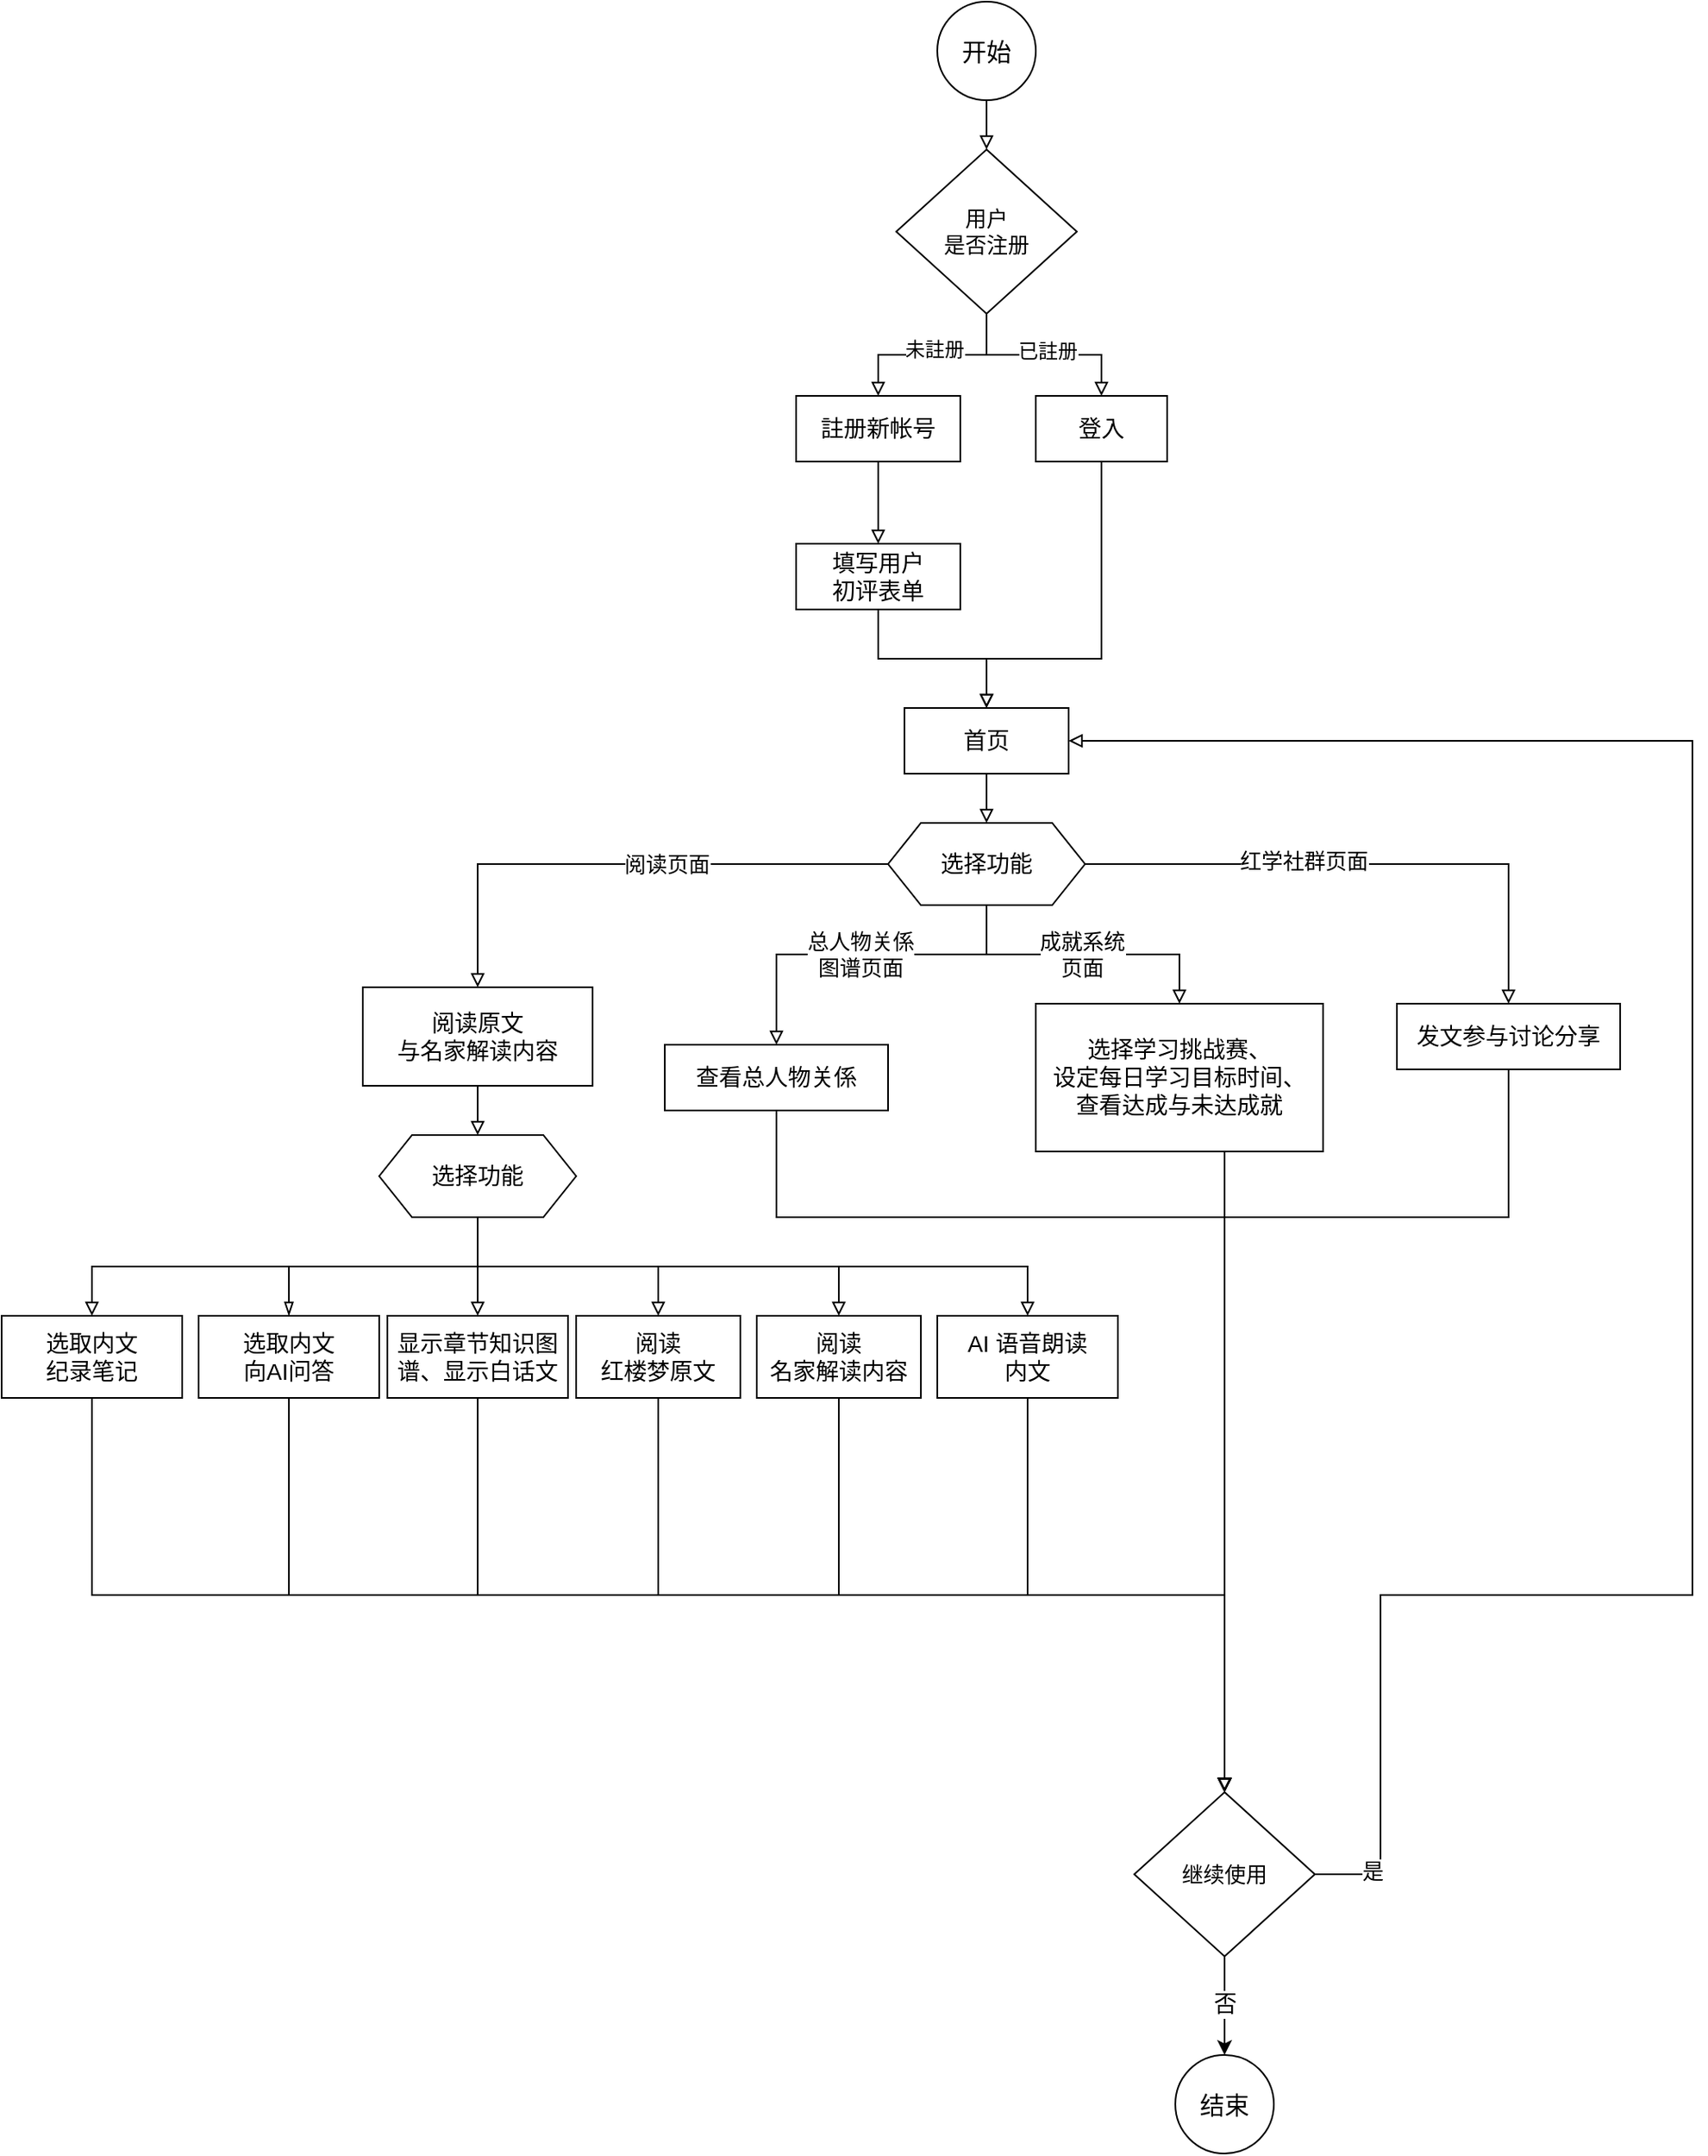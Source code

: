 <mxfile version="27.1.5">
  <diagram id="C5RBs43oDa-KdzZeNtuy" name="Page-1">
    <mxGraphModel dx="1869" dy="527" grid="1" gridSize="10" guides="1" tooltips="1" connect="1" arrows="1" fold="1" page="1" pageScale="1" pageWidth="827" pageHeight="1169" math="0" shadow="0">
      <root>
        <mxCell id="WIyWlLk6GJQsqaUBKTNV-0" />
        <mxCell id="WIyWlLk6GJQsqaUBKTNV-1" parent="WIyWlLk6GJQsqaUBKTNV-0" />
        <mxCell id="dTAbwR4VxmhvnjGhccSg-2" style="edgeStyle=orthogonalEdgeStyle;rounded=0;orthogonalLoop=1;jettySize=auto;html=1;exitX=0.5;exitY=1;exitDx=0;exitDy=0;entryX=0.5;entryY=0;entryDx=0;entryDy=0;endArrow=block;endFill=0;fontFamily=Helvetica;" parent="WIyWlLk6GJQsqaUBKTNV-1" source="dTAbwR4VxmhvnjGhccSg-0" target="dTAbwR4VxmhvnjGhccSg-1" edge="1">
          <mxGeometry relative="1" as="geometry" />
        </mxCell>
        <mxCell id="dTAbwR4VxmhvnjGhccSg-0" value="&lt;font style=&quot;font-size: 15px;&quot;&gt;开始&lt;/font&gt;" style="ellipse;whiteSpace=wrap;html=1;fontFamily=Helvetica;" parent="WIyWlLk6GJQsqaUBKTNV-1" vertex="1">
          <mxGeometry x="400" y="20" width="60" height="60" as="geometry" />
        </mxCell>
        <mxCell id="dTAbwR4VxmhvnjGhccSg-5" style="edgeStyle=orthogonalEdgeStyle;rounded=0;orthogonalLoop=1;jettySize=auto;html=1;exitX=0.5;exitY=1;exitDx=0;exitDy=0;entryX=0.5;entryY=0;entryDx=0;entryDy=0;endArrow=block;endFill=0;fontFamily=Helvetica;" parent="WIyWlLk6GJQsqaUBKTNV-1" source="dTAbwR4VxmhvnjGhccSg-1" target="dTAbwR4VxmhvnjGhccSg-3" edge="1">
          <mxGeometry relative="1" as="geometry" />
        </mxCell>
        <mxCell id="dTAbwR4VxmhvnjGhccSg-7" value="&lt;font style=&quot;font-size: 12px;&quot;&gt;已註册&lt;/font&gt;" style="edgeLabel;html=1;align=center;verticalAlign=middle;resizable=0;points=[];fontSize=12;fontFamily=Helvetica;" parent="dTAbwR4VxmhvnjGhccSg-5" vertex="1" connectable="0">
          <mxGeometry x="0.033" y="2" relative="1" as="geometry">
            <mxPoint as="offset" />
          </mxGeometry>
        </mxCell>
        <mxCell id="dTAbwR4VxmhvnjGhccSg-6" style="edgeStyle=orthogonalEdgeStyle;rounded=0;orthogonalLoop=1;jettySize=auto;html=1;exitX=0.5;exitY=1;exitDx=0;exitDy=0;entryX=0.5;entryY=0;entryDx=0;entryDy=0;endArrow=block;endFill=0;fontFamily=Helvetica;" parent="WIyWlLk6GJQsqaUBKTNV-1" source="dTAbwR4VxmhvnjGhccSg-1" target="dTAbwR4VxmhvnjGhccSg-4" edge="1">
          <mxGeometry relative="1" as="geometry" />
        </mxCell>
        <mxCell id="dTAbwR4VxmhvnjGhccSg-8" value="&lt;font style=&quot;font-size: 12px;&quot;&gt;未註册&lt;/font&gt;" style="edgeLabel;html=1;align=center;verticalAlign=middle;resizable=0;points=[];fontSize=12;fontFamily=Helvetica;" parent="dTAbwR4VxmhvnjGhccSg-6" vertex="1" connectable="0">
          <mxGeometry x="-0.017" y="-3" relative="1" as="geometry">
            <mxPoint as="offset" />
          </mxGeometry>
        </mxCell>
        <mxCell id="dTAbwR4VxmhvnjGhccSg-1" value="&lt;span style=&quot;font-size: 13px;&quot;&gt;用户&lt;br&gt;是否注册&lt;/span&gt;" style="rhombus;whiteSpace=wrap;html=1;fontFamily=Helvetica;" parent="WIyWlLk6GJQsqaUBKTNV-1" vertex="1">
          <mxGeometry x="375" y="110" width="110" height="100" as="geometry" />
        </mxCell>
        <mxCell id="dTAbwR4VxmhvnjGhccSg-13" style="edgeStyle=orthogonalEdgeStyle;rounded=0;orthogonalLoop=1;jettySize=auto;html=1;exitX=0.5;exitY=1;exitDx=0;exitDy=0;entryX=0.5;entryY=0;entryDx=0;entryDy=0;endArrow=block;endFill=0;fontFamily=Helvetica;" parent="WIyWlLk6GJQsqaUBKTNV-1" source="dTAbwR4VxmhvnjGhccSg-3" target="dTAbwR4VxmhvnjGhccSg-12" edge="1">
          <mxGeometry relative="1" as="geometry">
            <Array as="points">
              <mxPoint x="500" y="420" />
              <mxPoint x="430" y="420" />
            </Array>
          </mxGeometry>
        </mxCell>
        <mxCell id="dTAbwR4VxmhvnjGhccSg-3" value="&lt;font style=&quot;font-size: 14px;&quot;&gt;登入&lt;/font&gt;" style="rounded=0;whiteSpace=wrap;html=1;fontFamily=Helvetica;" parent="WIyWlLk6GJQsqaUBKTNV-1" vertex="1">
          <mxGeometry x="460" y="260" width="80" height="40" as="geometry" />
        </mxCell>
        <mxCell id="dTAbwR4VxmhvnjGhccSg-11" style="edgeStyle=orthogonalEdgeStyle;rounded=0;orthogonalLoop=1;jettySize=auto;html=1;exitX=0.5;exitY=1;exitDx=0;exitDy=0;entryX=0.5;entryY=0;entryDx=0;entryDy=0;endArrow=block;endFill=0;fontFamily=Helvetica;" parent="WIyWlLk6GJQsqaUBKTNV-1" source="dTAbwR4VxmhvnjGhccSg-4" target="dTAbwR4VxmhvnjGhccSg-10" edge="1">
          <mxGeometry relative="1" as="geometry" />
        </mxCell>
        <mxCell id="dTAbwR4VxmhvnjGhccSg-4" value="&lt;span style=&quot;font-size: 14px;&quot;&gt;註册新帐号&lt;/span&gt;" style="rounded=0;whiteSpace=wrap;html=1;fontFamily=Helvetica;" parent="WIyWlLk6GJQsqaUBKTNV-1" vertex="1">
          <mxGeometry x="314" y="260" width="100" height="40" as="geometry" />
        </mxCell>
        <mxCell id="dTAbwR4VxmhvnjGhccSg-14" style="edgeStyle=orthogonalEdgeStyle;rounded=0;orthogonalLoop=1;jettySize=auto;html=1;exitX=0.5;exitY=1;exitDx=0;exitDy=0;entryX=0.5;entryY=0;entryDx=0;entryDy=0;endArrow=block;endFill=0;fontFamily=Helvetica;" parent="WIyWlLk6GJQsqaUBKTNV-1" source="dTAbwR4VxmhvnjGhccSg-10" target="dTAbwR4VxmhvnjGhccSg-12" edge="1">
          <mxGeometry relative="1" as="geometry" />
        </mxCell>
        <mxCell id="dTAbwR4VxmhvnjGhccSg-10" value="&lt;span style=&quot;font-size: 14px;&quot;&gt;填写用户&lt;br&gt;初评表单&lt;/span&gt;" style="rounded=0;whiteSpace=wrap;html=1;fontFamily=Helvetica;" parent="WIyWlLk6GJQsqaUBKTNV-1" vertex="1">
          <mxGeometry x="314" y="350" width="100" height="40" as="geometry" />
        </mxCell>
        <mxCell id="dTAbwR4VxmhvnjGhccSg-16" style="edgeStyle=orthogonalEdgeStyle;rounded=0;orthogonalLoop=1;jettySize=auto;html=1;exitX=0.5;exitY=1;exitDx=0;exitDy=0;entryX=0.5;entryY=0;entryDx=0;entryDy=0;endArrow=block;endFill=0;fontFamily=Helvetica;" parent="WIyWlLk6GJQsqaUBKTNV-1" source="dTAbwR4VxmhvnjGhccSg-12" target="dTAbwR4VxmhvnjGhccSg-15" edge="1">
          <mxGeometry relative="1" as="geometry" />
        </mxCell>
        <mxCell id="dTAbwR4VxmhvnjGhccSg-12" value="&lt;span style=&quot;font-size: 14px;&quot;&gt;首页&lt;/span&gt;" style="rounded=0;whiteSpace=wrap;html=1;fontFamily=Helvetica;" parent="WIyWlLk6GJQsqaUBKTNV-1" vertex="1">
          <mxGeometry x="380" y="450" width="100" height="40" as="geometry" />
        </mxCell>
        <mxCell id="dTAbwR4VxmhvnjGhccSg-19" style="edgeStyle=orthogonalEdgeStyle;rounded=0;orthogonalLoop=1;jettySize=auto;html=1;exitX=0;exitY=0.5;exitDx=0;exitDy=0;entryX=0.5;entryY=0;entryDx=0;entryDy=0;endArrow=block;endFill=0;fontFamily=Helvetica;" parent="WIyWlLk6GJQsqaUBKTNV-1" source="dTAbwR4VxmhvnjGhccSg-15" target="dTAbwR4VxmhvnjGhccSg-18" edge="1">
          <mxGeometry relative="1" as="geometry" />
        </mxCell>
        <mxCell id="dTAbwR4VxmhvnjGhccSg-20" value="&lt;font style=&quot;font-size: 13px;&quot;&gt;阅读页面&lt;/font&gt;" style="edgeLabel;html=1;align=center;verticalAlign=middle;resizable=0;points=[];fontFamily=Helvetica;" parent="dTAbwR4VxmhvnjGhccSg-19" vertex="1" connectable="0">
          <mxGeometry x="-0.166" relative="1" as="geometry">
            <mxPoint as="offset" />
          </mxGeometry>
        </mxCell>
        <mxCell id="dTAbwR4VxmhvnjGhccSg-36" style="edgeStyle=orthogonalEdgeStyle;rounded=0;orthogonalLoop=1;jettySize=auto;html=1;exitX=0.5;exitY=1;exitDx=0;exitDy=0;entryX=0.5;entryY=0;entryDx=0;entryDy=0;endArrow=block;endFill=0;fontFamily=Helvetica;" parent="WIyWlLk6GJQsqaUBKTNV-1" source="dTAbwR4VxmhvnjGhccSg-15" target="dTAbwR4VxmhvnjGhccSg-34" edge="1">
          <mxGeometry relative="1" as="geometry">
            <Array as="points">
              <mxPoint x="430" y="600" />
              <mxPoint x="302" y="600" />
            </Array>
          </mxGeometry>
        </mxCell>
        <mxCell id="dTAbwR4VxmhvnjGhccSg-37" value="&lt;font style=&quot;font-size: 13px;&quot;&gt;总人物关係&lt;br&gt;图谱页面&lt;/font&gt;" style="edgeLabel;html=1;align=center;verticalAlign=middle;resizable=0;points=[];fontFamily=Helvetica;" parent="dTAbwR4VxmhvnjGhccSg-36" vertex="1" connectable="0">
          <mxGeometry x="0.007" relative="1" as="geometry">
            <mxPoint as="offset" />
          </mxGeometry>
        </mxCell>
        <mxCell id="dTAbwR4VxmhvnjGhccSg-39" style="edgeStyle=orthogonalEdgeStyle;rounded=0;orthogonalLoop=1;jettySize=auto;html=1;exitX=0.5;exitY=1;exitDx=0;exitDy=0;entryX=0.5;entryY=0;entryDx=0;entryDy=0;endArrow=block;endFill=0;fontFamily=Helvetica;" parent="WIyWlLk6GJQsqaUBKTNV-1" source="dTAbwR4VxmhvnjGhccSg-15" target="dTAbwR4VxmhvnjGhccSg-38" edge="1">
          <mxGeometry relative="1" as="geometry" />
        </mxCell>
        <mxCell id="dTAbwR4VxmhvnjGhccSg-40" value="&lt;font style=&quot;font-size: 13px;&quot;&gt;成就系统&lt;br&gt;页面&lt;/font&gt;" style="edgeLabel;html=1;align=center;verticalAlign=middle;resizable=0;points=[];fontFamily=Helvetica;" parent="dTAbwR4VxmhvnjGhccSg-39" vertex="1" connectable="0">
          <mxGeometry x="-0.009" relative="1" as="geometry">
            <mxPoint as="offset" />
          </mxGeometry>
        </mxCell>
        <mxCell id="dTAbwR4VxmhvnjGhccSg-42" style="edgeStyle=orthogonalEdgeStyle;rounded=0;orthogonalLoop=1;jettySize=auto;html=1;exitX=1;exitY=0.5;exitDx=0;exitDy=0;entryX=0.5;entryY=0;entryDx=0;entryDy=0;endArrow=block;endFill=0;fontFamily=Helvetica;" parent="WIyWlLk6GJQsqaUBKTNV-1" source="dTAbwR4VxmhvnjGhccSg-15" target="dTAbwR4VxmhvnjGhccSg-41" edge="1">
          <mxGeometry relative="1" as="geometry" />
        </mxCell>
        <mxCell id="dTAbwR4VxmhvnjGhccSg-43" value="&lt;font style=&quot;font-size: 13px;&quot;&gt;红学社群页面&lt;/font&gt;" style="edgeLabel;html=1;align=center;verticalAlign=middle;resizable=0;points=[];fontFamily=Helvetica;" parent="dTAbwR4VxmhvnjGhccSg-42" vertex="1" connectable="0">
          <mxGeometry x="-0.225" y="2" relative="1" as="geometry">
            <mxPoint as="offset" />
          </mxGeometry>
        </mxCell>
        <mxCell id="dTAbwR4VxmhvnjGhccSg-15" value="&lt;font style=&quot;font-size: 14px;&quot;&gt;选择功能&lt;/font&gt;" style="shape=hexagon;perimeter=hexagonPerimeter2;whiteSpace=wrap;html=1;fixedSize=1;fontFamily=Helvetica;" parent="WIyWlLk6GJQsqaUBKTNV-1" vertex="1">
          <mxGeometry x="370" y="520" width="120" height="50" as="geometry" />
        </mxCell>
        <mxCell id="dTAbwR4VxmhvnjGhccSg-30" style="edgeStyle=orthogonalEdgeStyle;rounded=0;orthogonalLoop=1;jettySize=auto;html=1;exitX=0.5;exitY=1;exitDx=0;exitDy=0;entryX=0.5;entryY=0;entryDx=0;entryDy=0;endArrow=block;endFill=0;fontFamily=Helvetica;" parent="WIyWlLk6GJQsqaUBKTNV-1" source="dTAbwR4VxmhvnjGhccSg-18" target="dTAbwR4VxmhvnjGhccSg-21" edge="1">
          <mxGeometry relative="1" as="geometry" />
        </mxCell>
        <mxCell id="dTAbwR4VxmhvnjGhccSg-18" value="&lt;span style=&quot;font-size: 14px;&quot;&gt;阅读原文&lt;br&gt;与名家解读内容&lt;/span&gt;" style="rounded=0;whiteSpace=wrap;html=1;fontFamily=Helvetica;" parent="WIyWlLk6GJQsqaUBKTNV-1" vertex="1">
          <mxGeometry x="50" y="620" width="140" height="60" as="geometry" />
        </mxCell>
        <mxCell id="dTAbwR4VxmhvnjGhccSg-26" style="edgeStyle=orthogonalEdgeStyle;rounded=0;orthogonalLoop=1;jettySize=auto;html=1;exitX=0.5;exitY=1;exitDx=0;exitDy=0;entryX=0.5;entryY=0;entryDx=0;entryDy=0;endArrow=block;endFill=0;fontFamily=Helvetica;" parent="WIyWlLk6GJQsqaUBKTNV-1" source="dTAbwR4VxmhvnjGhccSg-21" target="dTAbwR4VxmhvnjGhccSg-22" edge="1">
          <mxGeometry relative="1" as="geometry" />
        </mxCell>
        <mxCell id="dTAbwR4VxmhvnjGhccSg-27" style="edgeStyle=orthogonalEdgeStyle;rounded=0;orthogonalLoop=1;jettySize=auto;html=1;exitX=0.5;exitY=1;exitDx=0;exitDy=0;entryX=0.5;entryY=0;entryDx=0;entryDy=0;endArrow=blockThin;endFill=0;fontFamily=Helvetica;" parent="WIyWlLk6GJQsqaUBKTNV-1" source="dTAbwR4VxmhvnjGhccSg-21" target="dTAbwR4VxmhvnjGhccSg-23" edge="1">
          <mxGeometry relative="1" as="geometry" />
        </mxCell>
        <mxCell id="dTAbwR4VxmhvnjGhccSg-28" style="edgeStyle=orthogonalEdgeStyle;rounded=0;orthogonalLoop=1;jettySize=auto;html=1;exitX=0.5;exitY=1;exitDx=0;exitDy=0;entryX=0.5;entryY=0;entryDx=0;entryDy=0;endArrow=block;endFill=0;fontFamily=Helvetica;" parent="WIyWlLk6GJQsqaUBKTNV-1" source="dTAbwR4VxmhvnjGhccSg-21" target="dTAbwR4VxmhvnjGhccSg-24" edge="1">
          <mxGeometry relative="1" as="geometry" />
        </mxCell>
        <mxCell id="dTAbwR4VxmhvnjGhccSg-29" style="edgeStyle=orthogonalEdgeStyle;rounded=0;orthogonalLoop=1;jettySize=auto;html=1;exitX=0.5;exitY=1;exitDx=0;exitDy=0;entryX=0.5;entryY=0;entryDx=0;entryDy=0;endArrow=block;endFill=0;fontFamily=Helvetica;" parent="WIyWlLk6GJQsqaUBKTNV-1" source="dTAbwR4VxmhvnjGhccSg-21" target="dTAbwR4VxmhvnjGhccSg-25" edge="1">
          <mxGeometry relative="1" as="geometry" />
        </mxCell>
        <mxCell id="dTAbwR4VxmhvnjGhccSg-33" style="edgeStyle=orthogonalEdgeStyle;rounded=0;orthogonalLoop=1;jettySize=auto;html=1;exitX=0.5;exitY=1;exitDx=0;exitDy=0;entryX=0.5;entryY=0;entryDx=0;entryDy=0;endArrow=block;endFill=0;fontFamily=Helvetica;" parent="WIyWlLk6GJQsqaUBKTNV-1" source="dTAbwR4VxmhvnjGhccSg-21" target="dTAbwR4VxmhvnjGhccSg-32" edge="1">
          <mxGeometry relative="1" as="geometry" />
        </mxCell>
        <mxCell id="bOsfxGhmqE1GWqdsfRGe-2" style="edgeStyle=orthogonalEdgeStyle;rounded=0;orthogonalLoop=1;jettySize=auto;html=1;exitX=0.5;exitY=1;exitDx=0;exitDy=0;entryX=0.5;entryY=0;entryDx=0;entryDy=0;endArrow=block;endFill=0;fontFamily=Helvetica;" parent="WIyWlLk6GJQsqaUBKTNV-1" source="dTAbwR4VxmhvnjGhccSg-21" target="bOsfxGhmqE1GWqdsfRGe-1" edge="1">
          <mxGeometry relative="1" as="geometry" />
        </mxCell>
        <mxCell id="dTAbwR4VxmhvnjGhccSg-21" value="&lt;font style=&quot;font-size: 14px;&quot;&gt;选择功能&lt;/font&gt;" style="shape=hexagon;perimeter=hexagonPerimeter2;whiteSpace=wrap;html=1;fixedSize=1;fontFamily=Helvetica;" parent="WIyWlLk6GJQsqaUBKTNV-1" vertex="1">
          <mxGeometry x="60" y="710" width="120" height="50" as="geometry" />
        </mxCell>
        <mxCell id="dTAbwR4VxmhvnjGhccSg-50" style="edgeStyle=orthogonalEdgeStyle;rounded=0;orthogonalLoop=1;jettySize=auto;html=1;exitX=0.5;exitY=1;exitDx=0;exitDy=0;entryX=0.5;entryY=0;entryDx=0;entryDy=0;endArrow=block;endFill=0;fontFamily=Helvetica;" parent="WIyWlLk6GJQsqaUBKTNV-1" source="dTAbwR4VxmhvnjGhccSg-22" target="dTAbwR4VxmhvnjGhccSg-44" edge="1">
          <mxGeometry relative="1" as="geometry" />
        </mxCell>
        <mxCell id="dTAbwR4VxmhvnjGhccSg-22" value="&lt;span style=&quot;font-size: 14px;&quot;&gt;选取内文&lt;br&gt;纪录笔记&lt;/span&gt;" style="rounded=0;whiteSpace=wrap;html=1;fontFamily=Helvetica;" parent="WIyWlLk6GJQsqaUBKTNV-1" vertex="1">
          <mxGeometry x="-170" y="820" width="110" height="50" as="geometry" />
        </mxCell>
        <mxCell id="dTAbwR4VxmhvnjGhccSg-51" style="edgeStyle=orthogonalEdgeStyle;rounded=0;orthogonalLoop=1;jettySize=auto;html=1;exitX=0.5;exitY=1;exitDx=0;exitDy=0;entryX=0.5;entryY=0;entryDx=0;entryDy=0;endArrow=block;endFill=0;fontFamily=Helvetica;" parent="WIyWlLk6GJQsqaUBKTNV-1" source="dTAbwR4VxmhvnjGhccSg-23" target="dTAbwR4VxmhvnjGhccSg-44" edge="1">
          <mxGeometry relative="1" as="geometry" />
        </mxCell>
        <mxCell id="dTAbwR4VxmhvnjGhccSg-23" value="&lt;span style=&quot;font-size: 14px;&quot;&gt;选取内文&lt;br&gt;向AI问答&lt;/span&gt;" style="rounded=0;whiteSpace=wrap;html=1;fontFamily=Helvetica;" parent="WIyWlLk6GJQsqaUBKTNV-1" vertex="1">
          <mxGeometry x="-50" y="820" width="110" height="50" as="geometry" />
        </mxCell>
        <mxCell id="dTAbwR4VxmhvnjGhccSg-54" style="edgeStyle=orthogonalEdgeStyle;rounded=0;orthogonalLoop=1;jettySize=auto;html=1;exitX=0.5;exitY=1;exitDx=0;exitDy=0;entryX=0.5;entryY=0;entryDx=0;entryDy=0;endArrow=block;endFill=0;fontFamily=Helvetica;" parent="WIyWlLk6GJQsqaUBKTNV-1" source="dTAbwR4VxmhvnjGhccSg-24" target="dTAbwR4VxmhvnjGhccSg-44" edge="1">
          <mxGeometry relative="1" as="geometry" />
        </mxCell>
        <mxCell id="dTAbwR4VxmhvnjGhccSg-24" value="&lt;span style=&quot;font-size: 14px;&quot;&gt;AI 语音朗读&lt;br&gt;内文&lt;/span&gt;" style="rounded=0;whiteSpace=wrap;html=1;fontFamily=Helvetica;" parent="WIyWlLk6GJQsqaUBKTNV-1" vertex="1">
          <mxGeometry x="400" y="820" width="110" height="50" as="geometry" />
        </mxCell>
        <mxCell id="dTAbwR4VxmhvnjGhccSg-53" style="edgeStyle=orthogonalEdgeStyle;rounded=0;orthogonalLoop=1;jettySize=auto;html=1;exitX=0.5;exitY=1;exitDx=0;exitDy=0;entryX=0.5;entryY=0;entryDx=0;entryDy=0;endArrow=block;endFill=0;fontFamily=Helvetica;" parent="WIyWlLk6GJQsqaUBKTNV-1" source="dTAbwR4VxmhvnjGhccSg-25" target="dTAbwR4VxmhvnjGhccSg-44" edge="1">
          <mxGeometry relative="1" as="geometry">
            <Array as="points">
              <mxPoint x="340" y="990" />
              <mxPoint x="575" y="990" />
            </Array>
          </mxGeometry>
        </mxCell>
        <mxCell id="dTAbwR4VxmhvnjGhccSg-25" value="&lt;span style=&quot;font-size: 14px;&quot;&gt;阅读&lt;br&gt;名家解读内容&lt;/span&gt;" style="rounded=0;whiteSpace=wrap;html=1;fontFamily=Helvetica;" parent="WIyWlLk6GJQsqaUBKTNV-1" vertex="1">
          <mxGeometry x="290" y="820" width="100" height="50" as="geometry" />
        </mxCell>
        <mxCell id="bOsfxGhmqE1GWqdsfRGe-8" style="edgeStyle=orthogonalEdgeStyle;rounded=0;orthogonalLoop=1;jettySize=auto;html=1;exitX=0.5;exitY=1;exitDx=0;exitDy=0;entryX=0.5;entryY=0;entryDx=0;entryDy=0;endArrow=block;endFill=0;fontFamily=Helvetica;" parent="WIyWlLk6GJQsqaUBKTNV-1" source="dTAbwR4VxmhvnjGhccSg-32" target="dTAbwR4VxmhvnjGhccSg-44" edge="1">
          <mxGeometry relative="1" as="geometry" />
        </mxCell>
        <mxCell id="dTAbwR4VxmhvnjGhccSg-32" value="&lt;span style=&quot;font-size: 14px;&quot;&gt;阅读&lt;br&gt;红楼梦原文&lt;/span&gt;" style="rounded=0;whiteSpace=wrap;html=1;fontFamily=Helvetica;" parent="WIyWlLk6GJQsqaUBKTNV-1" vertex="1">
          <mxGeometry x="180" y="820" width="100" height="50" as="geometry" />
        </mxCell>
        <mxCell id="bOsfxGhmqE1GWqdsfRGe-5" style="edgeStyle=orthogonalEdgeStyle;rounded=0;orthogonalLoop=1;jettySize=auto;html=1;exitX=0.5;exitY=1;exitDx=0;exitDy=0;entryX=0.5;entryY=0;entryDx=0;entryDy=0;endArrow=block;endFill=0;fontFamily=Helvetica;" parent="WIyWlLk6GJQsqaUBKTNV-1" source="dTAbwR4VxmhvnjGhccSg-34" target="dTAbwR4VxmhvnjGhccSg-44" edge="1">
          <mxGeometry relative="1" as="geometry">
            <Array as="points">
              <mxPoint x="302" y="760" />
              <mxPoint x="575" y="760" />
            </Array>
          </mxGeometry>
        </mxCell>
        <mxCell id="dTAbwR4VxmhvnjGhccSg-34" value="&lt;span style=&quot;font-size: 14px;&quot;&gt;查看总人物关係&lt;/span&gt;" style="rounded=0;whiteSpace=wrap;html=1;fontFamily=Helvetica;" parent="WIyWlLk6GJQsqaUBKTNV-1" vertex="1">
          <mxGeometry x="234" y="655" width="136" height="40" as="geometry" />
        </mxCell>
        <mxCell id="bOsfxGhmqE1GWqdsfRGe-6" style="edgeStyle=orthogonalEdgeStyle;rounded=0;orthogonalLoop=1;jettySize=auto;html=1;exitX=0.5;exitY=1;exitDx=0;exitDy=0;entryX=0.5;entryY=0;entryDx=0;entryDy=0;endArrow=block;endFill=0;fontFamily=Helvetica;" parent="WIyWlLk6GJQsqaUBKTNV-1" source="dTAbwR4VxmhvnjGhccSg-38" target="dTAbwR4VxmhvnjGhccSg-44" edge="1">
          <mxGeometry relative="1" as="geometry">
            <Array as="points">
              <mxPoint x="575" y="720" />
            </Array>
          </mxGeometry>
        </mxCell>
        <mxCell id="dTAbwR4VxmhvnjGhccSg-38" value="&lt;span style=&quot;font-size: 14px;&quot;&gt;选择学习挑战赛、&lt;br&gt;设定每日学习目标时间、&lt;br&gt;查看达成与未达成就&lt;/span&gt;" style="rounded=0;whiteSpace=wrap;html=1;fontFamily=Helvetica;" parent="WIyWlLk6GJQsqaUBKTNV-1" vertex="1">
          <mxGeometry x="460" y="630" width="175" height="90" as="geometry" />
        </mxCell>
        <mxCell id="bOsfxGhmqE1GWqdsfRGe-7" style="edgeStyle=orthogonalEdgeStyle;rounded=0;orthogonalLoop=1;jettySize=auto;html=1;exitX=0.5;exitY=1;exitDx=0;exitDy=0;entryX=0.5;entryY=0;entryDx=0;entryDy=0;endArrow=block;endFill=0;fontFamily=Helvetica;" parent="WIyWlLk6GJQsqaUBKTNV-1" source="dTAbwR4VxmhvnjGhccSg-41" target="dTAbwR4VxmhvnjGhccSg-44" edge="1">
          <mxGeometry relative="1" as="geometry">
            <Array as="points">
              <mxPoint x="748" y="760" />
              <mxPoint x="575" y="760" />
            </Array>
          </mxGeometry>
        </mxCell>
        <mxCell id="dTAbwR4VxmhvnjGhccSg-41" value="&lt;span style=&quot;font-size: 14px;&quot;&gt;发文参与讨论分享&lt;/span&gt;" style="rounded=0;whiteSpace=wrap;html=1;fontFamily=Helvetica;" parent="WIyWlLk6GJQsqaUBKTNV-1" vertex="1">
          <mxGeometry x="680" y="630" width="136" height="40" as="geometry" />
        </mxCell>
        <mxCell id="dTAbwR4VxmhvnjGhccSg-45" style="edgeStyle=orthogonalEdgeStyle;rounded=0;orthogonalLoop=1;jettySize=auto;html=1;exitX=1;exitY=0.5;exitDx=0;exitDy=0;entryX=1;entryY=0.5;entryDx=0;entryDy=0;endArrow=block;endFill=0;fontFamily=Helvetica;" parent="WIyWlLk6GJQsqaUBKTNV-1" source="dTAbwR4VxmhvnjGhccSg-44" target="dTAbwR4VxmhvnjGhccSg-12" edge="1">
          <mxGeometry relative="1" as="geometry">
            <Array as="points">
              <mxPoint x="670" y="1160" />
              <mxPoint x="670" y="990" />
              <mxPoint x="860" y="990" />
              <mxPoint x="860" y="470" />
            </Array>
          </mxGeometry>
        </mxCell>
        <mxCell id="dTAbwR4VxmhvnjGhccSg-55" value="&lt;font style=&quot;font-size: 13px;&quot;&gt;是&lt;/font&gt;" style="edgeLabel;html=1;align=center;verticalAlign=middle;resizable=0;points=[];fontFamily=Helvetica;" parent="dTAbwR4VxmhvnjGhccSg-45" vertex="1" connectable="0">
          <mxGeometry x="-0.946" y="2" relative="1" as="geometry">
            <mxPoint as="offset" />
          </mxGeometry>
        </mxCell>
        <mxCell id="dTAbwR4VxmhvnjGhccSg-57" style="edgeStyle=orthogonalEdgeStyle;rounded=0;orthogonalLoop=1;jettySize=auto;html=1;exitX=0.5;exitY=1;exitDx=0;exitDy=0;entryX=0.5;entryY=0;entryDx=0;entryDy=0;fontFamily=Helvetica;" parent="WIyWlLk6GJQsqaUBKTNV-1" source="dTAbwR4VxmhvnjGhccSg-44" target="dTAbwR4VxmhvnjGhccSg-56" edge="1">
          <mxGeometry relative="1" as="geometry" />
        </mxCell>
        <mxCell id="dTAbwR4VxmhvnjGhccSg-58" value="&lt;font style=&quot;font-size: 14px;&quot;&gt;否&lt;/font&gt;" style="edgeLabel;html=1;align=center;verticalAlign=middle;resizable=0;points=[];fontFamily=Helvetica;" parent="dTAbwR4VxmhvnjGhccSg-57" vertex="1" connectable="0">
          <mxGeometry x="-0.055" y="2" relative="1" as="geometry">
            <mxPoint x="-2" as="offset" />
          </mxGeometry>
        </mxCell>
        <mxCell id="dTAbwR4VxmhvnjGhccSg-44" value="&lt;span style=&quot;font-size: 13px;&quot;&gt;继续使用&lt;/span&gt;" style="rhombus;whiteSpace=wrap;html=1;fontFamily=Helvetica;" parent="WIyWlLk6GJQsqaUBKTNV-1" vertex="1">
          <mxGeometry x="520" y="1110" width="110" height="100" as="geometry" />
        </mxCell>
        <mxCell id="dTAbwR4VxmhvnjGhccSg-56" value="&lt;font style=&quot;font-size: 15px;&quot;&gt;结束&lt;br&gt;&lt;/font&gt;" style="ellipse;whiteSpace=wrap;html=1;fontFamily=Helvetica;" parent="WIyWlLk6GJQsqaUBKTNV-1" vertex="1">
          <mxGeometry x="545" y="1270" width="60" height="60" as="geometry" />
        </mxCell>
        <mxCell id="bOsfxGhmqE1GWqdsfRGe-9" style="edgeStyle=orthogonalEdgeStyle;rounded=0;orthogonalLoop=1;jettySize=auto;html=1;exitX=0.5;exitY=1;exitDx=0;exitDy=0;entryX=0.5;entryY=0;entryDx=0;entryDy=0;endArrow=block;endFill=0;fontFamily=Helvetica;" parent="WIyWlLk6GJQsqaUBKTNV-1" source="bOsfxGhmqE1GWqdsfRGe-1" target="dTAbwR4VxmhvnjGhccSg-44" edge="1">
          <mxGeometry relative="1" as="geometry" />
        </mxCell>
        <mxCell id="bOsfxGhmqE1GWqdsfRGe-1" value="&lt;span style=&quot;font-size: 14px;&quot;&gt;显示章节知识图谱、显示白话文&lt;/span&gt;" style="rounded=0;whiteSpace=wrap;html=1;fontFamily=Helvetica;" parent="WIyWlLk6GJQsqaUBKTNV-1" vertex="1">
          <mxGeometry x="65" y="820" width="110" height="50" as="geometry" />
        </mxCell>
      </root>
    </mxGraphModel>
  </diagram>
</mxfile>
